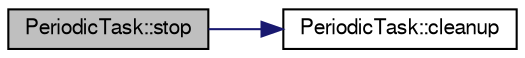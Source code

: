 digraph "PeriodicTask::stop"
{
  edge [fontname="FreeSans",fontsize="10",labelfontname="FreeSans",labelfontsize="10"];
  node [fontname="FreeSans",fontsize="10",shape=record];
  rankdir="LR";
  Node1 [label="PeriodicTask::stop",height=0.2,width=0.4,color="black", fillcolor="grey75", style="filled", fontcolor="black"];
  Node1 -> Node2 [color="midnightblue",fontsize="10",style="solid",fontname="FreeSans"];
  Node2 [label="PeriodicTask::cleanup",height=0.2,width=0.4,color="black", fillcolor="white", style="filled",URL="$de/d2f/class_periodic_task.html#a5b4d756df249cf8adda268d509390ef4"];
}
